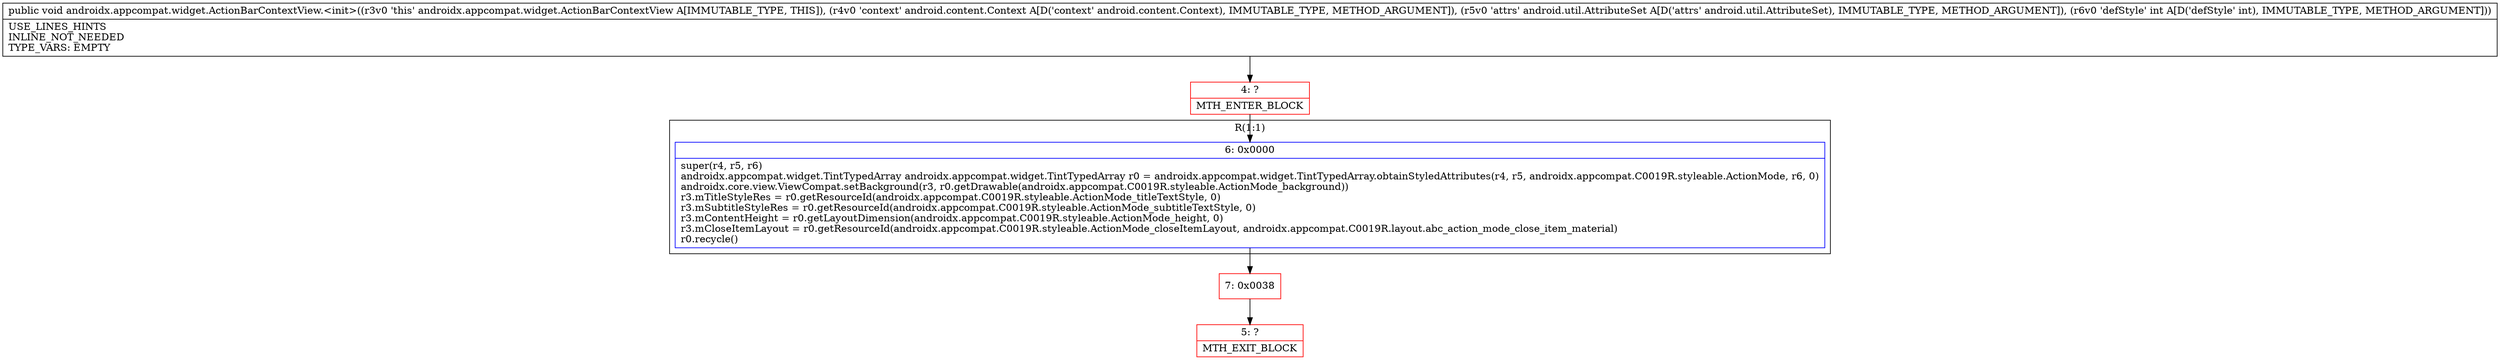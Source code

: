 digraph "CFG forandroidx.appcompat.widget.ActionBarContextView.\<init\>(Landroid\/content\/Context;Landroid\/util\/AttributeSet;I)V" {
subgraph cluster_Region_393796638 {
label = "R(1:1)";
node [shape=record,color=blue];
Node_6 [shape=record,label="{6\:\ 0x0000|super(r4, r5, r6)\landroidx.appcompat.widget.TintTypedArray androidx.appcompat.widget.TintTypedArray r0 = androidx.appcompat.widget.TintTypedArray.obtainStyledAttributes(r4, r5, androidx.appcompat.C0019R.styleable.ActionMode, r6, 0)\landroidx.core.view.ViewCompat.setBackground(r3, r0.getDrawable(androidx.appcompat.C0019R.styleable.ActionMode_background))\lr3.mTitleStyleRes = r0.getResourceId(androidx.appcompat.C0019R.styleable.ActionMode_titleTextStyle, 0)\lr3.mSubtitleStyleRes = r0.getResourceId(androidx.appcompat.C0019R.styleable.ActionMode_subtitleTextStyle, 0)\lr3.mContentHeight = r0.getLayoutDimension(androidx.appcompat.C0019R.styleable.ActionMode_height, 0)\lr3.mCloseItemLayout = r0.getResourceId(androidx.appcompat.C0019R.styleable.ActionMode_closeItemLayout, androidx.appcompat.C0019R.layout.abc_action_mode_close_item_material)\lr0.recycle()\l}"];
}
Node_4 [shape=record,color=red,label="{4\:\ ?|MTH_ENTER_BLOCK\l}"];
Node_7 [shape=record,color=red,label="{7\:\ 0x0038}"];
Node_5 [shape=record,color=red,label="{5\:\ ?|MTH_EXIT_BLOCK\l}"];
MethodNode[shape=record,label="{public void androidx.appcompat.widget.ActionBarContextView.\<init\>((r3v0 'this' androidx.appcompat.widget.ActionBarContextView A[IMMUTABLE_TYPE, THIS]), (r4v0 'context' android.content.Context A[D('context' android.content.Context), IMMUTABLE_TYPE, METHOD_ARGUMENT]), (r5v0 'attrs' android.util.AttributeSet A[D('attrs' android.util.AttributeSet), IMMUTABLE_TYPE, METHOD_ARGUMENT]), (r6v0 'defStyle' int A[D('defStyle' int), IMMUTABLE_TYPE, METHOD_ARGUMENT]))  | USE_LINES_HINTS\lINLINE_NOT_NEEDED\lTYPE_VARS: EMPTY\l}"];
MethodNode -> Node_4;Node_6 -> Node_7;
Node_4 -> Node_6;
Node_7 -> Node_5;
}

